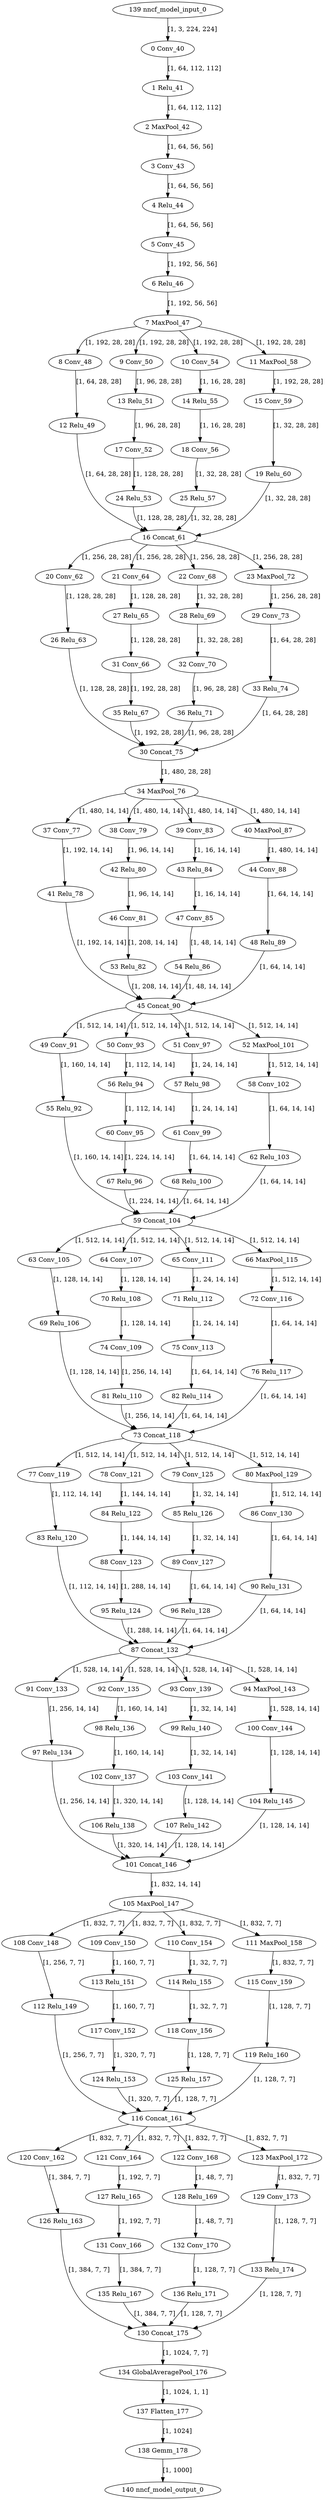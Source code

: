 strict digraph  {
"0 Conv_40" [id=0, type=Conv];
"1 Relu_41" [id=1, type=Relu];
"2 MaxPool_42" [id=2, type=MaxPool];
"3 Conv_43" [id=3, type=Conv];
"4 Relu_44" [id=4, type=Relu];
"5 Conv_45" [id=5, type=Conv];
"6 Relu_46" [id=6, type=Relu];
"7 MaxPool_47" [id=7, type=MaxPool];
"8 Conv_48" [id=8, type=Conv];
"9 Conv_50" [id=9, type=Conv];
"10 Conv_54" [id=10, type=Conv];
"11 MaxPool_58" [id=11, type=MaxPool];
"12 Relu_49" [id=12, type=Relu];
"13 Relu_51" [id=13, type=Relu];
"14 Relu_55" [id=14, type=Relu];
"15 Conv_59" [id=15, type=Conv];
"16 Concat_61" [id=16, type=Concat];
"17 Conv_52" [id=17, type=Conv];
"18 Conv_56" [id=18, type=Conv];
"19 Relu_60" [id=19, type=Relu];
"20 Conv_62" [id=20, type=Conv];
"21 Conv_64" [id=21, type=Conv];
"22 Conv_68" [id=22, type=Conv];
"23 MaxPool_72" [id=23, type=MaxPool];
"24 Relu_53" [id=24, type=Relu];
"25 Relu_57" [id=25, type=Relu];
"26 Relu_63" [id=26, type=Relu];
"27 Relu_65" [id=27, type=Relu];
"28 Relu_69" [id=28, type=Relu];
"29 Conv_73" [id=29, type=Conv];
"30 Concat_75" [id=30, type=Concat];
"31 Conv_66" [id=31, type=Conv];
"32 Conv_70" [id=32, type=Conv];
"33 Relu_74" [id=33, type=Relu];
"34 MaxPool_76" [id=34, type=MaxPool];
"35 Relu_67" [id=35, type=Relu];
"36 Relu_71" [id=36, type=Relu];
"37 Conv_77" [id=37, type=Conv];
"38 Conv_79" [id=38, type=Conv];
"39 Conv_83" [id=39, type=Conv];
"40 MaxPool_87" [id=40, type=MaxPool];
"41 Relu_78" [id=41, type=Relu];
"42 Relu_80" [id=42, type=Relu];
"43 Relu_84" [id=43, type=Relu];
"44 Conv_88" [id=44, type=Conv];
"45 Concat_90" [id=45, type=Concat];
"46 Conv_81" [id=46, type=Conv];
"47 Conv_85" [id=47, type=Conv];
"48 Relu_89" [id=48, type=Relu];
"49 Conv_91" [id=49, type=Conv];
"50 Conv_93" [id=50, type=Conv];
"51 Conv_97" [id=51, type=Conv];
"52 MaxPool_101" [id=52, type=MaxPool];
"53 Relu_82" [id=53, type=Relu];
"54 Relu_86" [id=54, type=Relu];
"55 Relu_92" [id=55, type=Relu];
"56 Relu_94" [id=56, type=Relu];
"57 Relu_98" [id=57, type=Relu];
"58 Conv_102" [id=58, type=Conv];
"59 Concat_104" [id=59, type=Concat];
"60 Conv_95" [id=60, type=Conv];
"61 Conv_99" [id=61, type=Conv];
"62 Relu_103" [id=62, type=Relu];
"63 Conv_105" [id=63, type=Conv];
"64 Conv_107" [id=64, type=Conv];
"65 Conv_111" [id=65, type=Conv];
"66 MaxPool_115" [id=66, type=MaxPool];
"67 Relu_96" [id=67, type=Relu];
"68 Relu_100" [id=68, type=Relu];
"69 Relu_106" [id=69, type=Relu];
"70 Relu_108" [id=70, type=Relu];
"71 Relu_112" [id=71, type=Relu];
"72 Conv_116" [id=72, type=Conv];
"73 Concat_118" [id=73, type=Concat];
"74 Conv_109" [id=74, type=Conv];
"75 Conv_113" [id=75, type=Conv];
"76 Relu_117" [id=76, type=Relu];
"77 Conv_119" [id=77, type=Conv];
"78 Conv_121" [id=78, type=Conv];
"79 Conv_125" [id=79, type=Conv];
"80 MaxPool_129" [id=80, type=MaxPool];
"81 Relu_110" [id=81, type=Relu];
"82 Relu_114" [id=82, type=Relu];
"83 Relu_120" [id=83, type=Relu];
"84 Relu_122" [id=84, type=Relu];
"85 Relu_126" [id=85, type=Relu];
"86 Conv_130" [id=86, type=Conv];
"87 Concat_132" [id=87, type=Concat];
"88 Conv_123" [id=88, type=Conv];
"89 Conv_127" [id=89, type=Conv];
"90 Relu_131" [id=90, type=Relu];
"91 Conv_133" [id=91, type=Conv];
"92 Conv_135" [id=92, type=Conv];
"93 Conv_139" [id=93, type=Conv];
"94 MaxPool_143" [id=94, type=MaxPool];
"95 Relu_124" [id=95, type=Relu];
"96 Relu_128" [id=96, type=Relu];
"97 Relu_134" [id=97, type=Relu];
"98 Relu_136" [id=98, type=Relu];
"99 Relu_140" [id=99, type=Relu];
"100 Conv_144" [id=100, type=Conv];
"101 Concat_146" [id=101, type=Concat];
"102 Conv_137" [id=102, type=Conv];
"103 Conv_141" [id=103, type=Conv];
"104 Relu_145" [id=104, type=Relu];
"105 MaxPool_147" [id=105, type=MaxPool];
"106 Relu_138" [id=106, type=Relu];
"107 Relu_142" [id=107, type=Relu];
"108 Conv_148" [id=108, type=Conv];
"109 Conv_150" [id=109, type=Conv];
"110 Conv_154" [id=110, type=Conv];
"111 MaxPool_158" [id=111, type=MaxPool];
"112 Relu_149" [id=112, type=Relu];
"113 Relu_151" [id=113, type=Relu];
"114 Relu_155" [id=114, type=Relu];
"115 Conv_159" [id=115, type=Conv];
"116 Concat_161" [id=116, type=Concat];
"117 Conv_152" [id=117, type=Conv];
"118 Conv_156" [id=118, type=Conv];
"119 Relu_160" [id=119, type=Relu];
"120 Conv_162" [id=120, type=Conv];
"121 Conv_164" [id=121, type=Conv];
"122 Conv_168" [id=122, type=Conv];
"123 MaxPool_172" [id=123, type=MaxPool];
"124 Relu_153" [id=124, type=Relu];
"125 Relu_157" [id=125, type=Relu];
"126 Relu_163" [id=126, type=Relu];
"127 Relu_165" [id=127, type=Relu];
"128 Relu_169" [id=128, type=Relu];
"129 Conv_173" [id=129, type=Conv];
"130 Concat_175" [id=130, type=Concat];
"131 Conv_166" [id=131, type=Conv];
"132 Conv_170" [id=132, type=Conv];
"133 Relu_174" [id=133, type=Relu];
"134 GlobalAveragePool_176" [id=134, type=GlobalAveragePool];
"135 Relu_167" [id=135, type=Relu];
"136 Relu_171" [id=136, type=Relu];
"137 Flatten_177" [id=137, type=Flatten];
"138 Gemm_178" [id=138, type=Gemm];
"139 nncf_model_input_0" [id=139, type=nncf_model_input];
"140 nncf_model_output_0" [id=140, type=nncf_model_output];
"0 Conv_40" -> "1 Relu_41"  [label="[1, 64, 112, 112]", style=solid];
"1 Relu_41" -> "2 MaxPool_42"  [label="[1, 64, 112, 112]", style=solid];
"2 MaxPool_42" -> "3 Conv_43"  [label="[1, 64, 56, 56]", style=solid];
"3 Conv_43" -> "4 Relu_44"  [label="[1, 64, 56, 56]", style=solid];
"4 Relu_44" -> "5 Conv_45"  [label="[1, 64, 56, 56]", style=solid];
"5 Conv_45" -> "6 Relu_46"  [label="[1, 192, 56, 56]", style=solid];
"6 Relu_46" -> "7 MaxPool_47"  [label="[1, 192, 56, 56]", style=solid];
"7 MaxPool_47" -> "8 Conv_48"  [label="[1, 192, 28, 28]", style=solid];
"7 MaxPool_47" -> "9 Conv_50"  [label="[1, 192, 28, 28]", style=solid];
"7 MaxPool_47" -> "10 Conv_54"  [label="[1, 192, 28, 28]", style=solid];
"7 MaxPool_47" -> "11 MaxPool_58"  [label="[1, 192, 28, 28]", style=solid];
"8 Conv_48" -> "12 Relu_49"  [label="[1, 64, 28, 28]", style=solid];
"9 Conv_50" -> "13 Relu_51"  [label="[1, 96, 28, 28]", style=solid];
"10 Conv_54" -> "14 Relu_55"  [label="[1, 16, 28, 28]", style=solid];
"11 MaxPool_58" -> "15 Conv_59"  [label="[1, 192, 28, 28]", style=solid];
"12 Relu_49" -> "16 Concat_61"  [label="[1, 64, 28, 28]", style=solid];
"13 Relu_51" -> "17 Conv_52"  [label="[1, 96, 28, 28]", style=solid];
"14 Relu_55" -> "18 Conv_56"  [label="[1, 16, 28, 28]", style=solid];
"15 Conv_59" -> "19 Relu_60"  [label="[1, 32, 28, 28]", style=solid];
"16 Concat_61" -> "20 Conv_62"  [label="[1, 256, 28, 28]", style=solid];
"16 Concat_61" -> "21 Conv_64"  [label="[1, 256, 28, 28]", style=solid];
"16 Concat_61" -> "22 Conv_68"  [label="[1, 256, 28, 28]", style=solid];
"16 Concat_61" -> "23 MaxPool_72"  [label="[1, 256, 28, 28]", style=solid];
"17 Conv_52" -> "24 Relu_53"  [label="[1, 128, 28, 28]", style=solid];
"18 Conv_56" -> "25 Relu_57"  [label="[1, 32, 28, 28]", style=solid];
"19 Relu_60" -> "16 Concat_61"  [label="[1, 32, 28, 28]", style=solid];
"20 Conv_62" -> "26 Relu_63"  [label="[1, 128, 28, 28]", style=solid];
"21 Conv_64" -> "27 Relu_65"  [label="[1, 128, 28, 28]", style=solid];
"22 Conv_68" -> "28 Relu_69"  [label="[1, 32, 28, 28]", style=solid];
"23 MaxPool_72" -> "29 Conv_73"  [label="[1, 256, 28, 28]", style=solid];
"24 Relu_53" -> "16 Concat_61"  [label="[1, 128, 28, 28]", style=solid];
"25 Relu_57" -> "16 Concat_61"  [label="[1, 32, 28, 28]", style=solid];
"26 Relu_63" -> "30 Concat_75"  [label="[1, 128, 28, 28]", style=solid];
"27 Relu_65" -> "31 Conv_66"  [label="[1, 128, 28, 28]", style=solid];
"28 Relu_69" -> "32 Conv_70"  [label="[1, 32, 28, 28]", style=solid];
"29 Conv_73" -> "33 Relu_74"  [label="[1, 64, 28, 28]", style=solid];
"30 Concat_75" -> "34 MaxPool_76"  [label="[1, 480, 28, 28]", style=solid];
"31 Conv_66" -> "35 Relu_67"  [label="[1, 192, 28, 28]", style=solid];
"32 Conv_70" -> "36 Relu_71"  [label="[1, 96, 28, 28]", style=solid];
"33 Relu_74" -> "30 Concat_75"  [label="[1, 64, 28, 28]", style=solid];
"34 MaxPool_76" -> "37 Conv_77"  [label="[1, 480, 14, 14]", style=solid];
"34 MaxPool_76" -> "38 Conv_79"  [label="[1, 480, 14, 14]", style=solid];
"34 MaxPool_76" -> "39 Conv_83"  [label="[1, 480, 14, 14]", style=solid];
"34 MaxPool_76" -> "40 MaxPool_87"  [label="[1, 480, 14, 14]", style=solid];
"35 Relu_67" -> "30 Concat_75"  [label="[1, 192, 28, 28]", style=solid];
"36 Relu_71" -> "30 Concat_75"  [label="[1, 96, 28, 28]", style=solid];
"37 Conv_77" -> "41 Relu_78"  [label="[1, 192, 14, 14]", style=solid];
"38 Conv_79" -> "42 Relu_80"  [label="[1, 96, 14, 14]", style=solid];
"39 Conv_83" -> "43 Relu_84"  [label="[1, 16, 14, 14]", style=solid];
"40 MaxPool_87" -> "44 Conv_88"  [label="[1, 480, 14, 14]", style=solid];
"41 Relu_78" -> "45 Concat_90"  [label="[1, 192, 14, 14]", style=solid];
"42 Relu_80" -> "46 Conv_81"  [label="[1, 96, 14, 14]", style=solid];
"43 Relu_84" -> "47 Conv_85"  [label="[1, 16, 14, 14]", style=solid];
"44 Conv_88" -> "48 Relu_89"  [label="[1, 64, 14, 14]", style=solid];
"45 Concat_90" -> "49 Conv_91"  [label="[1, 512, 14, 14]", style=solid];
"45 Concat_90" -> "50 Conv_93"  [label="[1, 512, 14, 14]", style=solid];
"45 Concat_90" -> "51 Conv_97"  [label="[1, 512, 14, 14]", style=solid];
"45 Concat_90" -> "52 MaxPool_101"  [label="[1, 512, 14, 14]", style=solid];
"46 Conv_81" -> "53 Relu_82"  [label="[1, 208, 14, 14]", style=solid];
"47 Conv_85" -> "54 Relu_86"  [label="[1, 48, 14, 14]", style=solid];
"48 Relu_89" -> "45 Concat_90"  [label="[1, 64, 14, 14]", style=solid];
"49 Conv_91" -> "55 Relu_92"  [label="[1, 160, 14, 14]", style=solid];
"50 Conv_93" -> "56 Relu_94"  [label="[1, 112, 14, 14]", style=solid];
"51 Conv_97" -> "57 Relu_98"  [label="[1, 24, 14, 14]", style=solid];
"52 MaxPool_101" -> "58 Conv_102"  [label="[1, 512, 14, 14]", style=solid];
"53 Relu_82" -> "45 Concat_90"  [label="[1, 208, 14, 14]", style=solid];
"54 Relu_86" -> "45 Concat_90"  [label="[1, 48, 14, 14]", style=solid];
"55 Relu_92" -> "59 Concat_104"  [label="[1, 160, 14, 14]", style=solid];
"56 Relu_94" -> "60 Conv_95"  [label="[1, 112, 14, 14]", style=solid];
"57 Relu_98" -> "61 Conv_99"  [label="[1, 24, 14, 14]", style=solid];
"58 Conv_102" -> "62 Relu_103"  [label="[1, 64, 14, 14]", style=solid];
"59 Concat_104" -> "63 Conv_105"  [label="[1, 512, 14, 14]", style=solid];
"59 Concat_104" -> "64 Conv_107"  [label="[1, 512, 14, 14]", style=solid];
"59 Concat_104" -> "65 Conv_111"  [label="[1, 512, 14, 14]", style=solid];
"59 Concat_104" -> "66 MaxPool_115"  [label="[1, 512, 14, 14]", style=solid];
"60 Conv_95" -> "67 Relu_96"  [label="[1, 224, 14, 14]", style=solid];
"61 Conv_99" -> "68 Relu_100"  [label="[1, 64, 14, 14]", style=solid];
"62 Relu_103" -> "59 Concat_104"  [label="[1, 64, 14, 14]", style=solid];
"63 Conv_105" -> "69 Relu_106"  [label="[1, 128, 14, 14]", style=solid];
"64 Conv_107" -> "70 Relu_108"  [label="[1, 128, 14, 14]", style=solid];
"65 Conv_111" -> "71 Relu_112"  [label="[1, 24, 14, 14]", style=solid];
"66 MaxPool_115" -> "72 Conv_116"  [label="[1, 512, 14, 14]", style=solid];
"67 Relu_96" -> "59 Concat_104"  [label="[1, 224, 14, 14]", style=solid];
"68 Relu_100" -> "59 Concat_104"  [label="[1, 64, 14, 14]", style=solid];
"69 Relu_106" -> "73 Concat_118"  [label="[1, 128, 14, 14]", style=solid];
"70 Relu_108" -> "74 Conv_109"  [label="[1, 128, 14, 14]", style=solid];
"71 Relu_112" -> "75 Conv_113"  [label="[1, 24, 14, 14]", style=solid];
"72 Conv_116" -> "76 Relu_117"  [label="[1, 64, 14, 14]", style=solid];
"73 Concat_118" -> "77 Conv_119"  [label="[1, 512, 14, 14]", style=solid];
"73 Concat_118" -> "78 Conv_121"  [label="[1, 512, 14, 14]", style=solid];
"73 Concat_118" -> "79 Conv_125"  [label="[1, 512, 14, 14]", style=solid];
"73 Concat_118" -> "80 MaxPool_129"  [label="[1, 512, 14, 14]", style=solid];
"74 Conv_109" -> "81 Relu_110"  [label="[1, 256, 14, 14]", style=solid];
"75 Conv_113" -> "82 Relu_114"  [label="[1, 64, 14, 14]", style=solid];
"76 Relu_117" -> "73 Concat_118"  [label="[1, 64, 14, 14]", style=solid];
"77 Conv_119" -> "83 Relu_120"  [label="[1, 112, 14, 14]", style=solid];
"78 Conv_121" -> "84 Relu_122"  [label="[1, 144, 14, 14]", style=solid];
"79 Conv_125" -> "85 Relu_126"  [label="[1, 32, 14, 14]", style=solid];
"80 MaxPool_129" -> "86 Conv_130"  [label="[1, 512, 14, 14]", style=solid];
"81 Relu_110" -> "73 Concat_118"  [label="[1, 256, 14, 14]", style=solid];
"82 Relu_114" -> "73 Concat_118"  [label="[1, 64, 14, 14]", style=solid];
"83 Relu_120" -> "87 Concat_132"  [label="[1, 112, 14, 14]", style=solid];
"84 Relu_122" -> "88 Conv_123"  [label="[1, 144, 14, 14]", style=solid];
"85 Relu_126" -> "89 Conv_127"  [label="[1, 32, 14, 14]", style=solid];
"86 Conv_130" -> "90 Relu_131"  [label="[1, 64, 14, 14]", style=solid];
"87 Concat_132" -> "91 Conv_133"  [label="[1, 528, 14, 14]", style=solid];
"87 Concat_132" -> "92 Conv_135"  [label="[1, 528, 14, 14]", style=solid];
"87 Concat_132" -> "93 Conv_139"  [label="[1, 528, 14, 14]", style=solid];
"87 Concat_132" -> "94 MaxPool_143"  [label="[1, 528, 14, 14]", style=solid];
"88 Conv_123" -> "95 Relu_124"  [label="[1, 288, 14, 14]", style=solid];
"89 Conv_127" -> "96 Relu_128"  [label="[1, 64, 14, 14]", style=solid];
"90 Relu_131" -> "87 Concat_132"  [label="[1, 64, 14, 14]", style=solid];
"91 Conv_133" -> "97 Relu_134"  [label="[1, 256, 14, 14]", style=solid];
"92 Conv_135" -> "98 Relu_136"  [label="[1, 160, 14, 14]", style=solid];
"93 Conv_139" -> "99 Relu_140"  [label="[1, 32, 14, 14]", style=solid];
"94 MaxPool_143" -> "100 Conv_144"  [label="[1, 528, 14, 14]", style=solid];
"95 Relu_124" -> "87 Concat_132"  [label="[1, 288, 14, 14]", style=solid];
"96 Relu_128" -> "87 Concat_132"  [label="[1, 64, 14, 14]", style=solid];
"97 Relu_134" -> "101 Concat_146"  [label="[1, 256, 14, 14]", style=solid];
"98 Relu_136" -> "102 Conv_137"  [label="[1, 160, 14, 14]", style=solid];
"99 Relu_140" -> "103 Conv_141"  [label="[1, 32, 14, 14]", style=solid];
"100 Conv_144" -> "104 Relu_145"  [label="[1, 128, 14, 14]", style=solid];
"101 Concat_146" -> "105 MaxPool_147"  [label="[1, 832, 14, 14]", style=solid];
"102 Conv_137" -> "106 Relu_138"  [label="[1, 320, 14, 14]", style=solid];
"103 Conv_141" -> "107 Relu_142"  [label="[1, 128, 14, 14]", style=solid];
"104 Relu_145" -> "101 Concat_146"  [label="[1, 128, 14, 14]", style=solid];
"105 MaxPool_147" -> "108 Conv_148"  [label="[1, 832, 7, 7]", style=solid];
"105 MaxPool_147" -> "109 Conv_150"  [label="[1, 832, 7, 7]", style=solid];
"105 MaxPool_147" -> "110 Conv_154"  [label="[1, 832, 7, 7]", style=solid];
"105 MaxPool_147" -> "111 MaxPool_158"  [label="[1, 832, 7, 7]", style=solid];
"106 Relu_138" -> "101 Concat_146"  [label="[1, 320, 14, 14]", style=solid];
"107 Relu_142" -> "101 Concat_146"  [label="[1, 128, 14, 14]", style=solid];
"108 Conv_148" -> "112 Relu_149"  [label="[1, 256, 7, 7]", style=solid];
"109 Conv_150" -> "113 Relu_151"  [label="[1, 160, 7, 7]", style=solid];
"110 Conv_154" -> "114 Relu_155"  [label="[1, 32, 7, 7]", style=solid];
"111 MaxPool_158" -> "115 Conv_159"  [label="[1, 832, 7, 7]", style=solid];
"112 Relu_149" -> "116 Concat_161"  [label="[1, 256, 7, 7]", style=solid];
"113 Relu_151" -> "117 Conv_152"  [label="[1, 160, 7, 7]", style=solid];
"114 Relu_155" -> "118 Conv_156"  [label="[1, 32, 7, 7]", style=solid];
"115 Conv_159" -> "119 Relu_160"  [label="[1, 128, 7, 7]", style=solid];
"116 Concat_161" -> "120 Conv_162"  [label="[1, 832, 7, 7]", style=solid];
"116 Concat_161" -> "121 Conv_164"  [label="[1, 832, 7, 7]", style=solid];
"116 Concat_161" -> "122 Conv_168"  [label="[1, 832, 7, 7]", style=solid];
"116 Concat_161" -> "123 MaxPool_172"  [label="[1, 832, 7, 7]", style=solid];
"117 Conv_152" -> "124 Relu_153"  [label="[1, 320, 7, 7]", style=solid];
"118 Conv_156" -> "125 Relu_157"  [label="[1, 128, 7, 7]", style=solid];
"119 Relu_160" -> "116 Concat_161"  [label="[1, 128, 7, 7]", style=solid];
"120 Conv_162" -> "126 Relu_163"  [label="[1, 384, 7, 7]", style=solid];
"121 Conv_164" -> "127 Relu_165"  [label="[1, 192, 7, 7]", style=solid];
"122 Conv_168" -> "128 Relu_169"  [label="[1, 48, 7, 7]", style=solid];
"123 MaxPool_172" -> "129 Conv_173"  [label="[1, 832, 7, 7]", style=solid];
"124 Relu_153" -> "116 Concat_161"  [label="[1, 320, 7, 7]", style=solid];
"125 Relu_157" -> "116 Concat_161"  [label="[1, 128, 7, 7]", style=solid];
"126 Relu_163" -> "130 Concat_175"  [label="[1, 384, 7, 7]", style=solid];
"127 Relu_165" -> "131 Conv_166"  [label="[1, 192, 7, 7]", style=solid];
"128 Relu_169" -> "132 Conv_170"  [label="[1, 48, 7, 7]", style=solid];
"129 Conv_173" -> "133 Relu_174"  [label="[1, 128, 7, 7]", style=solid];
"130 Concat_175" -> "134 GlobalAveragePool_176"  [label="[1, 1024, 7, 7]", style=solid];
"131 Conv_166" -> "135 Relu_167"  [label="[1, 384, 7, 7]", style=solid];
"132 Conv_170" -> "136 Relu_171"  [label="[1, 128, 7, 7]", style=solid];
"133 Relu_174" -> "130 Concat_175"  [label="[1, 128, 7, 7]", style=solid];
"134 GlobalAveragePool_176" -> "137 Flatten_177"  [label="[1, 1024, 1, 1]", style=solid];
"135 Relu_167" -> "130 Concat_175"  [label="[1, 384, 7, 7]", style=solid];
"136 Relu_171" -> "130 Concat_175"  [label="[1, 128, 7, 7]", style=solid];
"137 Flatten_177" -> "138 Gemm_178"  [label="[1, 1024]", style=solid];
"138 Gemm_178" -> "140 nncf_model_output_0"  [label="[1, 1000]", style=solid];
"139 nncf_model_input_0" -> "0 Conv_40"  [label="[1, 3, 224, 224]", style=solid];
}
